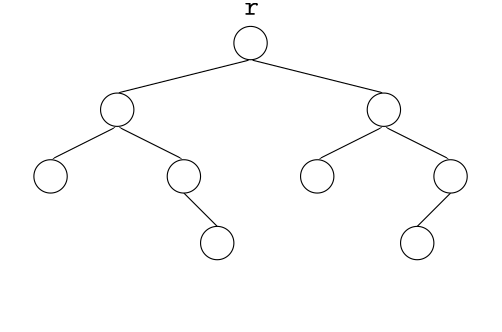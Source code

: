 <?xml version="1.0"?>
<!DOCTYPE ipe SYSTEM "ipe.dtd">
<ipe version="70010" creator="Ipe 7.0.10">
<info created="D:20110525141707" modified="D:20110527103917"/>
<ipestyle name="basic">
<symbol name="arrow/arc(spx)">
<path stroke="sym-stroke" fill="sym-stroke" pen="sym-pen">
0 0 m
-1 0.333 l
-1 -0.333 l
h
</path>
</symbol>
<symbol name="arrow/farc(spx)">
<path stroke="sym-stroke" fill="white" pen="sym-pen">
0 0 m
-1 0.333 l
-1 -0.333 l
h
</path>
</symbol>
<symbol name="mark/circle(sx)" transformations="translations">
<path fill="sym-stroke">
0.6 0 0 0.6 0 0 e
0.4 0 0 0.4 0 0 e
</path>
</symbol>
<symbol name="mark/disk(sx)" transformations="translations">
<path fill="sym-stroke">
0.6 0 0 0.6 0 0 e
</path>
</symbol>
<symbol name="mark/fdisk(sfx)" transformations="translations">
<group>
<path fill="sym-stroke" fillrule="eofill">
0.6 0 0 0.6 0 0 e
0.4 0 0 0.4 0 0 e
</path>
<path fill="sym-fill">
0.4 0 0 0.4 0 0 e
</path>
</group>
</symbol>
<symbol name="mark/box(sx)" transformations="translations">
<path fill="sym-stroke" fillrule="eofill">
-0.6 -0.6 m
0.6 -0.6 l
0.6 0.6 l
-0.6 0.6 l
h
-0.4 -0.4 m
0.4 -0.4 l
0.4 0.4 l
-0.4 0.4 l
h
</path>
</symbol>
<symbol name="mark/square(sx)" transformations="translations">
<path fill="sym-stroke">
-0.6 -0.6 m
0.6 -0.6 l
0.6 0.6 l
-0.6 0.6 l
h
</path>
</symbol>
<symbol name="mark/fsquare(sfx)" transformations="translations">
<group>
<path fill="sym-stroke" fillrule="eofill">
-0.6 -0.6 m
0.6 -0.6 l
0.6 0.6 l
-0.6 0.6 l
h
-0.4 -0.4 m
0.4 -0.4 l
0.4 0.4 l
-0.4 0.4 l
h
</path>
<path fill="sym-fill">
-0.4 -0.4 m
0.4 -0.4 l
0.4 0.4 l
-0.4 0.4 l
h
</path>
</group>
</symbol>
<symbol name="mark/cross(sx)" transformations="translations">
<group>
<path fill="sym-stroke">
-0.43 -0.57 m
0.57 0.43 l
0.43 0.57 l
-0.57 -0.43 l
h
</path>
<path fill="sym-stroke">
-0.43 0.57 m
0.57 -0.43 l
0.43 -0.57 l
-0.57 0.43 l
h
</path>
</group>
</symbol>
<symbol name="arrow/fnormal(spx)">
<path stroke="sym-stroke" fill="white" pen="sym-pen">
0 0 m
-1 0.333 l
-1 -0.333 l
h
</path>
</symbol>
<symbol name="arrow/pointed(spx)">
<path stroke="sym-stroke" fill="sym-stroke" pen="sym-pen">
0 0 m
-1 0.333 l
-0.8 0 l
-1 -0.333 l
h
</path>
</symbol>
<symbol name="arrow/fpointed(spx)">
<path stroke="sym-stroke" fill="white" pen="sym-pen">
0 0 m
-1 0.333 l
-0.8 0 l
-1 -0.333 l
h
</path>
</symbol>
<symbol name="arrow/linear(spx)">
<path stroke="sym-stroke" pen="sym-pen">
-1 0.333 m
0 0 l
-1 -0.333 l
</path>
</symbol>
<symbol name="arrow/fdouble(spx)">
<path stroke="sym-stroke" fill="white" pen="sym-pen">
0 0 m
-1 0.333 l
-1 -0.333 l
h
-1 0 m
-2 0.333 l
-2 -0.333 l
h
</path>
</symbol>
<symbol name="arrow/double(spx)">
<path stroke="sym-stroke" fill="sym-stroke" pen="sym-pen">
0 0 m
-1 0.333 l
-1 -0.333 l
h
-1 0 m
-2 0.333 l
-2 -0.333 l
h
</path>
</symbol>
<pen name="heavier" value="0.8"/>
<pen name="fat" value="1.2"/>
<pen name="ultrafat" value="2"/>
<symbolsize name="large" value="5"/>
<symbolsize name="small" value="2"/>
<symbolsize name="tiny" value="1.1"/>
<arrowsize name="large" value="10"/>
<arrowsize name="small" value="5"/>
<arrowsize name="tiny" value="3"/>
<color name="red" value="1 0 0"/>
<color name="green" value="0 1 0"/>
<color name="blue" value="0 0 1"/>
<color name="yellow" value="1 1 0"/>
<color name="orange" value="1 0.647 0"/>
<color name="gold" value="1 0.843 0"/>
<color name="purple" value="0.627 0.125 0.941"/>
<color name="gray" value="0.745"/>
<color name="brown" value="0.647 0.165 0.165"/>
<color name="navy" value="0 0 0.502"/>
<color name="pink" value="1 0.753 0.796"/>
<color name="seagreen" value="0.18 0.545 0.341"/>
<color name="turquoise" value="0.251 0.878 0.816"/>
<color name="violet" value="0.933 0.51 0.933"/>
<color name="darkblue" value="0 0 0.545"/>
<color name="darkcyan" value="0 0.545 0.545"/>
<color name="darkgray" value="0.663"/>
<color name="darkgreen" value="0 0.392 0"/>
<color name="darkmagenta" value="0.545 0 0.545"/>
<color name="darkorange" value="1 0.549 0"/>
<color name="darkred" value="0.545 0 0"/>
<color name="lightblue" value="0.678 0.847 0.902"/>
<color name="lightcyan" value="0.878 1 1"/>
<color name="lightgray" value="0.827"/>
<color name="lightgreen" value="0.565 0.933 0.565"/>
<color name="lightyellow" value="1 1 0.878"/>
<dashstyle name="dashed" value="[4] 0"/>
<dashstyle name="dotted" value="[1 3] 0"/>
<dashstyle name="dash dotted" value="[4 2 1 2] 0"/>
<dashstyle name="dash dot dotted" value="[4 2 1 2 1 2] 0"/>
<textsize name="large" value="\large"/>
<textsize name="small" value="\small"/>
<textsize name="tiny" value="\tiny"/>
<textsize name="Large" value="\Large"/>
<textsize name="LARGE" value="\LARGE"/>
<textsize name="huge" value="\huge"/>
<textsize name="Huge" value="\Huge"/>
<textsize name="footnote" value="\footnotesize"/>
<textstyle name="center" begin="\begin{center}" end="\end{center}"/>
<textstyle name="itemize" begin="\begin{itemize}" end="\end{itemize}"/>
<textstyle name="item" begin="\begin{itemize}\item{}" end="\end{itemize}"/>
<gridsize name="4 pts" value="4"/>
<gridsize name="8 pts (~3 mm)" value="8"/>
<gridsize name="16 pts (~6 mm)" value="16"/>
<gridsize name="32 pts (~12 mm)" value="32"/>
<gridsize name="10 pts (~3.5 mm)" value="10"/>
<gridsize name="20 pts (~7 mm)" value="20"/>
<gridsize name="14 pts (~5 mm)" value="14"/>
<gridsize name="28 pts (~10 mm)" value="28"/>
<gridsize name="56 pts (~20 mm)" value="56"/>
<anglesize name="90 deg" value="90"/>
<anglesize name="60 deg" value="60"/>
<anglesize name="45 deg" value="45"/>
<anglesize name="30 deg" value="30"/>
<anglesize name="22.5 deg" value="22.5"/>
<tiling name="falling" angle="-60" step="4" width="1"/>
<tiling name="rising" angle="30" step="4" width="1"/>
</ipestyle>
<page>
<layer name="alpha"/>
<layer name="beta"/>
<layer name="gamma"/>
<layer name="delta"/>
<view layers="alpha" active="alpha"/>
<view layers="alpha beta" active="beta"/>
<view layers="alpha gamma" active="gamma"/>
<view layers="alpha delta" active="delta"/>
<use layer="alpha" matrix="0.75 0 0 0.75 136 107.238" name="mark/cross(sx)" pos="256 448" size="normal" stroke="white"/>
<use matrix="0.75 0 0 0.75 52 83.2382" name="mark/cross(sx)" pos="256 448" size="normal" stroke="white"/>
<use matrix="0.75 0 0 0.75 124 83.2382" name="mark/cross(sx)" pos="256 448" size="normal" stroke="white"/>
<group layer="gamma" matrix="1 0 0 1 188.819 54.2082">
<path matrix="1 0 0 1 -68.1196 -29.2506" stroke="white">
172.967 458.615 m
172.967 437.947 l
193.635 437.947 l
193.635 458.615 l
h
</path>
<use matrix="0.75 0 0 0.75 -76.8186 89.0304" name="mark/cross(sx)" pos="256 448" size="normal" stroke="white"/>
<path matrix="0.375 0 0 0.375 19.1813 323.03" stroke="black" fill="white">
16 0 0 16 256 256 e
</path>
</group>
<group matrix="1 0 0 1 212.819 30.2082">
<path matrix="1 0 0 1 -68.1196 -29.2506" stroke="white">
172.967 458.615 m
172.967 437.947 l
193.635 437.947 l
193.635 458.615 l
h
</path>
<use matrix="0.75 0 0 0.75 -76.8186 89.0304" name="mark/cross(sx)" pos="256 448" size="normal" stroke="white"/>
<path matrix="0.375 0 0 0.375 19.1813 323.03" stroke="black" fill="white">
16 0 0 16 256 256 e
</path>
</group>
<group matrix="1 0 0 1 164.819 30.2082">
<path matrix="1 0 0 1 -68.1196 -29.2506" stroke="white">
172.967 458.615 m
172.967 437.947 l
193.635 437.947 l
193.635 458.615 l
h
</path>
<use matrix="0.75 0 0 0.75 -76.8186 89.0304" name="mark/cross(sx)" pos="256 448" size="normal" stroke="white"/>
<path matrix="0.375 0 0 0.375 19.1813 323.03" stroke="black" fill="white">
16 0 0 16 256 256 e
</path>
</group>
<group matrix="1 0 0 1 200.819 6.20816">
<path matrix="1 0 0 1 -68.1196 -29.2506" stroke="white">
172.967 458.615 m
172.967 437.947 l
193.635 437.947 l
193.635 458.615 l
h
</path>
<use matrix="0.75 0 0 0.75 -76.8186 89.0304" name="mark/cross(sx)" pos="256 448" size="normal" stroke="white"/>
<path matrix="0.375 0 0 0.375 19.1813 323.03" stroke="black" fill="white">
16 0 0 16 256 256 e
</path>
</group>
<group matrix="1 0 0 1 128.819 6.20816">
<path matrix="1 0 0 1 -68.1196 -29.2506" stroke="white">
172.967 458.615 m
172.967 437.947 l
193.635 437.947 l
193.635 458.615 l
h
</path>
<use matrix="0.75 0 0 0.75 -76.8186 89.0304" name="mark/cross(sx)" pos="256 448" size="normal" stroke="white"/>
<path matrix="0.375 0 0 0.375 19.1813 323.03" stroke="black" fill="white">
16 0 0 16 256 256 e
</path>
</group>
<group matrix="1 0 0 1 116.819 30.2082">
<path matrix="1 0 0 1 -68.1196 -29.2506" stroke="white">
172.967 458.615 m
172.967 437.947 l
193.635 437.947 l
193.635 458.615 l
h
</path>
<use matrix="0.75 0 0 0.75 -76.8186 89.0304" name="mark/cross(sx)" pos="256 448" size="normal" stroke="white"/>
<path matrix="0.375 0 0 0.375 19.1813 323.03" stroke="black" fill="white">
16 0 0 16 256 256 e
</path>
</group>
<group matrix="1 0 0 1 92.819 54.2082">
<path matrix="1 0 0 1 -68.1196 -29.2506" stroke="white">
172.967 458.615 m
172.967 437.947 l
193.635 437.947 l
193.635 458.615 l
h
</path>
<use matrix="0.75 0 0 0.75 -76.8186 89.0304" name="mark/cross(sx)" pos="256 448" size="normal" stroke="white"/>
<path matrix="0.375 0 0 0.375 19.1813 323.03" stroke="black" fill="white">
16 0 0 16 256 256 e
</path>
</group>
<group matrix="1 0 0 1 68.8186 30.2078">
<path matrix="1 0 0 1 -68.1196 -29.2506" stroke="white">
172.967 458.615 m
172.967 437.947 l
193.635 437.947 l
193.635 458.615 l
h
</path>
<use matrix="0.75 0 0 0.75 -76.8186 89.0304" name="mark/cross(sx)" pos="256 448" size="normal" stroke="white"/>
<path matrix="0.375 0 0 0.375 19.1813 323.03" stroke="black" fill="white">
16 0 0 16 256 256 e
</path>
</group>
<group matrix="1 0 0 1 140.819 78.2082">
<path matrix="1 0 0 1 -68.1196 -29.2506" stroke="white">
172.967 458.615 m
172.967 437.947 l
193.635 437.947 l
193.635 458.615 l
h
</path>
<use matrix="0.75 0 0 0.75 -76.8186 89.0304" name="mark/cross(sx)" pos="256 448" size="normal" stroke="white"/>
<path matrix="0.375 0 0 0.375 19.1813 323.03" stroke="black" fill="white">
16 0 0 16 256 256 e
</path>
</group>
<path layer="alpha" matrix="0.75 0 0 0.75 64 113.238" stroke="black">
256 504 m
192 488 l
</path>
<path matrix="0.75 0 0 0.75 64 113.238" stroke="black">
256 504 m
320 488 l
</path>
<path matrix="0.75 0 0 0.75 64 113.238" stroke="black">
192 472 m
160 456 l
</path>
<path matrix="0.75 0 0 0.75 64 113.238" stroke="black">
192 472 m
224 456 l
</path>
<path matrix="0.75 0 0 0.75 64 113.238" stroke="black">
320 472 m
288 456 l
</path>
<path matrix="0.75 0 0 0.75 64 113.238" stroke="black">
320 472 m
352 456 l
</path>
<use matrix="0.75 0 0 0.75 64 155.238" name="mark/cross(sx)" pos="256 448" size="normal" stroke="white"/>
<use matrix="0.75 0 0 0.75 64 167.238" name="mark/cross(sx)" pos="256 448" size="normal" stroke="white"/>
<use matrix="0.75 0 0 0.75 16 131.238" name="mark/cross(sx)" pos="256 448" size="normal" stroke="white"/>
<use matrix="0.75 0 0 0.75 16 143.238" name="mark/cross(sx)" pos="256 448" size="normal" stroke="white"/>
<use matrix="0.75 0 0 0.75 112 131.238" name="mark/cross(sx)" pos="256 448" size="normal" stroke="white"/>
<use matrix="0.75 0 0 0.75 112 143.238" name="mark/cross(sx)" pos="256 448" size="normal" stroke="white"/>
<use matrix="0.75 0 0 0.75 136 119.238" name="mark/cross(sx)" pos="256 448" size="normal" stroke="white"/>
<use matrix="0.75 0 0 0.75 88 119.238" name="mark/cross(sx)" pos="256 448" size="normal" stroke="white"/>
<use matrix="0.75 0 0 0.75 40 119.238" name="mark/cross(sx)" pos="256 448" size="normal" stroke="white"/>
<use matrix="0.75 0 0 0.75 -7.99998 119.238" name="mark/cross(sx)" pos="256 448" size="normal" stroke="white"/>
<use matrix="0.75 0 0 0.75 52 95.2382" name="mark/cross(sx)" pos="256 448" size="normal" stroke="white"/>
<use matrix="0.75 0 0 0.75 124 95.2382" name="mark/cross(sx)" pos="256 448" size="normal" stroke="white"/>
<path matrix="0.75 0 0 0.75 64 113.238" stroke="black">
224 440 m
240 424 l
</path>
<path matrix="0.75 0 0 0.75 64 113.238" stroke="black">
352 440 m
336 424 l
</path>
<path matrix="0.375 0 0 0.375 112 377.238" stroke="black" fill="white">
16 0 0 16 256 256 e
</path>
<path matrix="0.375 0 0 0.375 136 353.238" stroke="black" fill="white">
16 0 0 16 256 256 e
</path>
<path matrix="0.375 0 0 0.375 148 329.238" stroke="black" fill="white">
16 0 0 16 256 256 e
</path>
<path matrix="0.375 0 0 0.375 160 401.238" stroke="black" fill="white">
16 0 0 16 256 256 e
</path>
<path matrix="0.375 0 0 0.375 220 329.238" stroke="black" fill="white">
16 0 0 16 256 256 e
</path>
<path matrix="0.375 0 0 0.375 232 353.238" stroke="black" fill="white">
16 0 0 16 256 256 e
</path>
<path matrix="0.375 0 0 0.375 184 353.238" stroke="black" fill="white">
16 0 0 16 256 256 e
</path>
<path matrix="0.375 0 0 0.375 208 377.238" stroke="black" fill="white">
16 0 0 16 256 256 e
</path>
<use layer="beta" matrix="0.75 0 0 0.75 -7.99998 107.238" name="mark/cross(sx)" pos="256 448" size="normal" stroke="darkgray"/>
<use matrix="0.75 0 0 0.75 -7.99998 119.238" name="mark/cross(sx)" pos="256 448" size="normal" stroke="white"/>
<path matrix="0.375 0 0 0.375 88 353.238" stroke="black" fill="white">
16 0 0 16 256 256 e
</path>
<use matrix="0.75 0 0 0.75 88 107.238" name="mark/cross(sx)" pos="256 448" size="normal" stroke="darkgray"/>
<use matrix="0.75 0 0 0.75 88 119.238" name="mark/cross(sx)" pos="256 448" size="normal" stroke="white"/>
<path matrix="0.375 0 0 0.375 184 353.238" stroke="black" fill="white">
16 0 0 16 256 256 e
</path>
<text layer="alpha" matrix="0.75 0 0 0.75 78.9974 110.304" transformations="translations" pos="236.562 529.528" stroke="black" type="label" width="5.23" height="4.289" depth="0" halign="center" valign="baseline">$\mathtt{r}$</text>
<path matrix="0.375 0 0 0.375 88 353.238" stroke="black" fill="white">
16 0 0 16 256 256 e
</path>
<path layer="gamma" stroke="purple" pen="fat" arrow="normal/tiny">
245.666 507.573 m
245.666 486.905
197.666 483.573
197.666 462.905
173.666 459.572
173.666 438.904
194.334 438.904
194.334 459.572
208 467.238
221.666 459.573
221.666 438.905
233.666 435.573
233.666 414.905
254.334 414.905
254.334 435.573
242.334 438.905
242.334 459.573
218.334 462.905
218.334 483.573
256.095 485.643
293.666 483.573
293.666 462.905
269.666 459.573
269.666 438.905
290.334 438.905
290.334 459.573
304 467.238
317.666 459.573
317.666 438.905
305.666 435.573
305.666 414.905
326.334 414.905
326.334 435.573
338.334 438.905
338.334 459.573
314.334 462.905
314.334 483.573
266.334 486.905
266.334 507.573 s
</path>
<path layer="delta" stroke="purple" pen="fat" arrow="normal/small">
237.57 497.617 m
276.708 497.617
276.708 497.617
215.789 473.794
215.789 473.794
315.506 473.453
315.506 473.453
190.944 449.29
190.944 449.29
339.329 449.29
339.329 449.29
250.503 426.487
250.503 426.487
328.439 426.487 s
</path>
<use layer="beta" matrix="0.75 0 0 0.75 28 161.238" name="mark/cross(sx)" pos="192 352" size="normal" stroke="white"/>
<use matrix="0.75 0 0 0.75 52 161.238" name="mark/cross(sx)" pos="192 352" size="normal" stroke="white"/>
<use matrix="0.75 0 0 0.75 76 161.238" name="mark/cross(sx)" pos="192 352" size="normal" stroke="white"/>
<use matrix="0.75 0 0 0.75 88 137.238" name="mark/cross(sx)" pos="192 352" size="normal" stroke="white"/>
<use matrix="0.75 0 0 0.75 112 137.238" name="mark/cross(sx)" pos="192 352" size="normal" stroke="white"/>
<use matrix="0.75 0 0 0.75 124 161.238" name="mark/cross(sx)" pos="192 352" size="normal" stroke="white"/>
<use matrix="0.75 0 0 0.75 148 161.238" name="mark/cross(sx)" pos="192 352" size="normal" stroke="white"/>
<use matrix="0.75 0 0 0.75 160 137.238" name="mark/cross(sx)" pos="192 352" size="normal" stroke="white"/>
<use matrix="0.75 0 0 0.75 184 137.238" name="mark/cross(sx)" pos="192 352" size="normal" stroke="white"/>
<use matrix="0.75 0 0 0.75 196 161.238" name="mark/cross(sx)" pos="192 352" size="normal" stroke="white"/>
<use matrix="0.75 0 0 0.75 -19.9999 83.238" name="mark/cross(sx)" pos="256 448" size="normal" stroke="white"/>
<use matrix="0.75 0 0 0.75 -19.9999 95.238" name="mark/cross(sx)" pos="256 448" size="normal" stroke="white"/>
<path matrix="0.75 0 0 0.75 71.1401 7.78425" stroke="darkgray">
126.48 564.605 m
126.48 548.605 l
142.48 548.605 l
142.48 564.605 l
h
</path>
<use matrix="0.75 0 0 0.75 4.00007 83.238" name="mark/cross(sx)" pos="256 448" size="normal" stroke="white"/>
<use matrix="0.75 0 0 0.75 4.00007 95.238" name="mark/cross(sx)" pos="256 448" size="normal" stroke="white"/>
<path matrix="0.75 0 0 0.75 95.1401 7.78425" stroke="darkgray">
126.48 564.605 m
126.48 548.605 l
142.48 548.605 l
142.48 564.605 l
h
</path>
<use matrix="0.75 0 0 0.75 28.0001 83.238" name="mark/cross(sx)" pos="256 448" size="normal" stroke="white"/>
<use matrix="0.75 0 0 0.75 28.0001 95.238" name="mark/cross(sx)" pos="256 448" size="normal" stroke="white"/>
<path matrix="0.75 0 0 0.75 119.14 7.78425" stroke="darkgray">
126.48 564.605 m
126.48 548.605 l
142.48 548.605 l
142.48 564.605 l
h
</path>
<use matrix="0.75 0 0 0.75 40.0001 59.238" name="mark/cross(sx)" pos="256 448" size="normal" stroke="white"/>
<use matrix="0.75 0 0 0.75 40.0001 71.238" name="mark/cross(sx)" pos="256 448" size="normal" stroke="white"/>
<path matrix="0.75 0 0 0.75 131.14 -16.2157" stroke="darkgray">
126.48 564.605 m
126.48 548.605 l
142.48 548.605 l
142.48 564.605 l
h
</path>
<use matrix="0.75 0 0 0.75 64.0001 59.238" name="mark/cross(sx)" pos="256 448" size="normal" stroke="white"/>
<use matrix="0.75 0 0 0.75 64.0001 71.238" name="mark/cross(sx)" pos="256 448" size="normal" stroke="white"/>
<path matrix="0.75 0 0 0.75 155.14 -16.2157" stroke="darkgray">
126.48 564.605 m
126.48 548.605 l
142.48 548.605 l
142.48 564.605 l
h
</path>
<use matrix="0.75 0 0 0.75 76.0001 83.238" name="mark/cross(sx)" pos="256 448" size="normal" stroke="white"/>
<use matrix="0.75 0 0 0.75 76.0001 95.238" name="mark/cross(sx)" pos="256 448" size="normal" stroke="white"/>
<path matrix="0.75 0 0 0.75 167.14 7.78425" stroke="darkgray">
126.48 564.605 m
126.48 548.605 l
142.48 548.605 l
142.48 564.605 l
h
</path>
<use matrix="0.75 0 0 0.75 100 83.238" name="mark/cross(sx)" pos="256 448" size="normal" stroke="white"/>
<use matrix="0.75 0 0 0.75 100 95.238" name="mark/cross(sx)" pos="256 448" size="normal" stroke="white"/>
<path matrix="0.75 0 0 0.75 191.14 7.78425" stroke="darkgray">
126.48 564.605 m
126.48 548.605 l
142.48 548.605 l
142.48 564.605 l
h
</path>
<use matrix="0.75 0 0 0.75 112 59.238" name="mark/cross(sx)" pos="256 448" size="normal" stroke="white"/>
<use matrix="0.75 0 0 0.75 112 71.238" name="mark/cross(sx)" pos="256 448" size="normal" stroke="white"/>
<path matrix="0.75 0 0 0.75 203.14 -16.2157" stroke="darkgray">
126.48 564.605 m
126.48 548.605 l
142.48 548.605 l
142.48 564.605 l
h
</path>
<use matrix="0.75 0 0 0.75 136 59.238" name="mark/cross(sx)" pos="256 448" size="normal" stroke="white"/>
<use matrix="0.75 0 0 0.75 136 71.238" name="mark/cross(sx)" pos="256 448" size="normal" stroke="white"/>
<path matrix="0.75 0 0 0.75 227.14 -16.2157" stroke="darkgray">
126.48 564.605 m
126.48 548.605 l
142.48 548.605 l
142.48 564.605 l
h
</path>
<use matrix="0.75 0 0 0.75 148 83.238" name="mark/cross(sx)" pos="256 448" size="normal" stroke="white"/>
<use matrix="0.75 0 0 0.75 148 95.238" name="mark/cross(sx)" pos="256 448" size="normal" stroke="white"/>
<path matrix="0.75 0 0 0.75 239.14 7.78425" stroke="darkgray">
126.48 564.605 m
126.48 548.605 l
142.48 548.605 l
142.48 564.605 l
h
</path>
<path matrix="0.75 0 0 0.75 64 113.238" stroke="darkgray">
160 440 m
144 424 l
</path>
<path matrix="0.75 0 0 0.75 64 113.238" stroke="darkgray">
160 440 m
176 424 l
</path>
<path matrix="0.75 0 0 0.75 64 113.238" stroke="darkgray">
224 440 m
208 424 l
</path>
<path matrix="0.75 0 0 0.75 64 113.238" stroke="darkgray">
240 408 m
224 392 l
</path>
<path matrix="0.75 0 0 0.75 64 113.238" stroke="darkgray">
240 408 m
256 392 l
</path>
<path matrix="0.75 0 0 0.75 64 113.238" stroke="darkgray">
288 440 m
272 424 l
</path>
<path matrix="0.75 0 0 0.75 64 113.238" stroke="darkgray">
288 440 m
304 424 l
</path>
<path matrix="0.75 0 0 0.75 64 113.238" stroke="darkgray">
352 440 m
368 424 l
</path>
<path matrix="0.75 0 0 0.75 64 113.238" stroke="darkgray">
336 408 m
320 392 l
</path>
<path matrix="0.75 0 0 0.75 64 113.238" stroke="darkgray">
336 408 m
352 392 l
</path>
</page>
</ipe>
